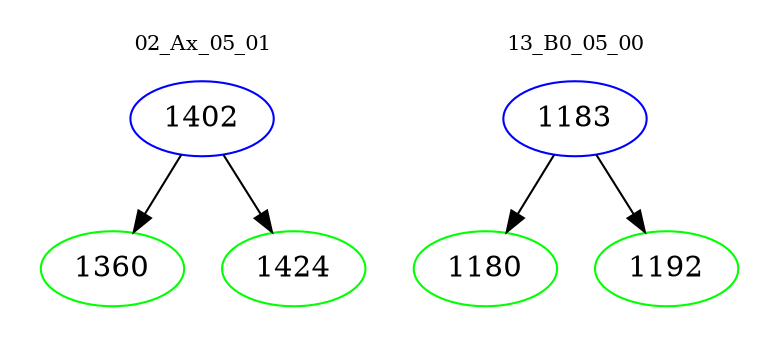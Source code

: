 digraph{
subgraph cluster_0 {
color = white
label = "02_Ax_05_01";
fontsize=10;
T0_1402 [label="1402", color="blue"]
T0_1402 -> T0_1360 [color="black"]
T0_1360 [label="1360", color="green"]
T0_1402 -> T0_1424 [color="black"]
T0_1424 [label="1424", color="green"]
}
subgraph cluster_1 {
color = white
label = "13_B0_05_00";
fontsize=10;
T1_1183 [label="1183", color="blue"]
T1_1183 -> T1_1180 [color="black"]
T1_1180 [label="1180", color="green"]
T1_1183 -> T1_1192 [color="black"]
T1_1192 [label="1192", color="green"]
}
}
